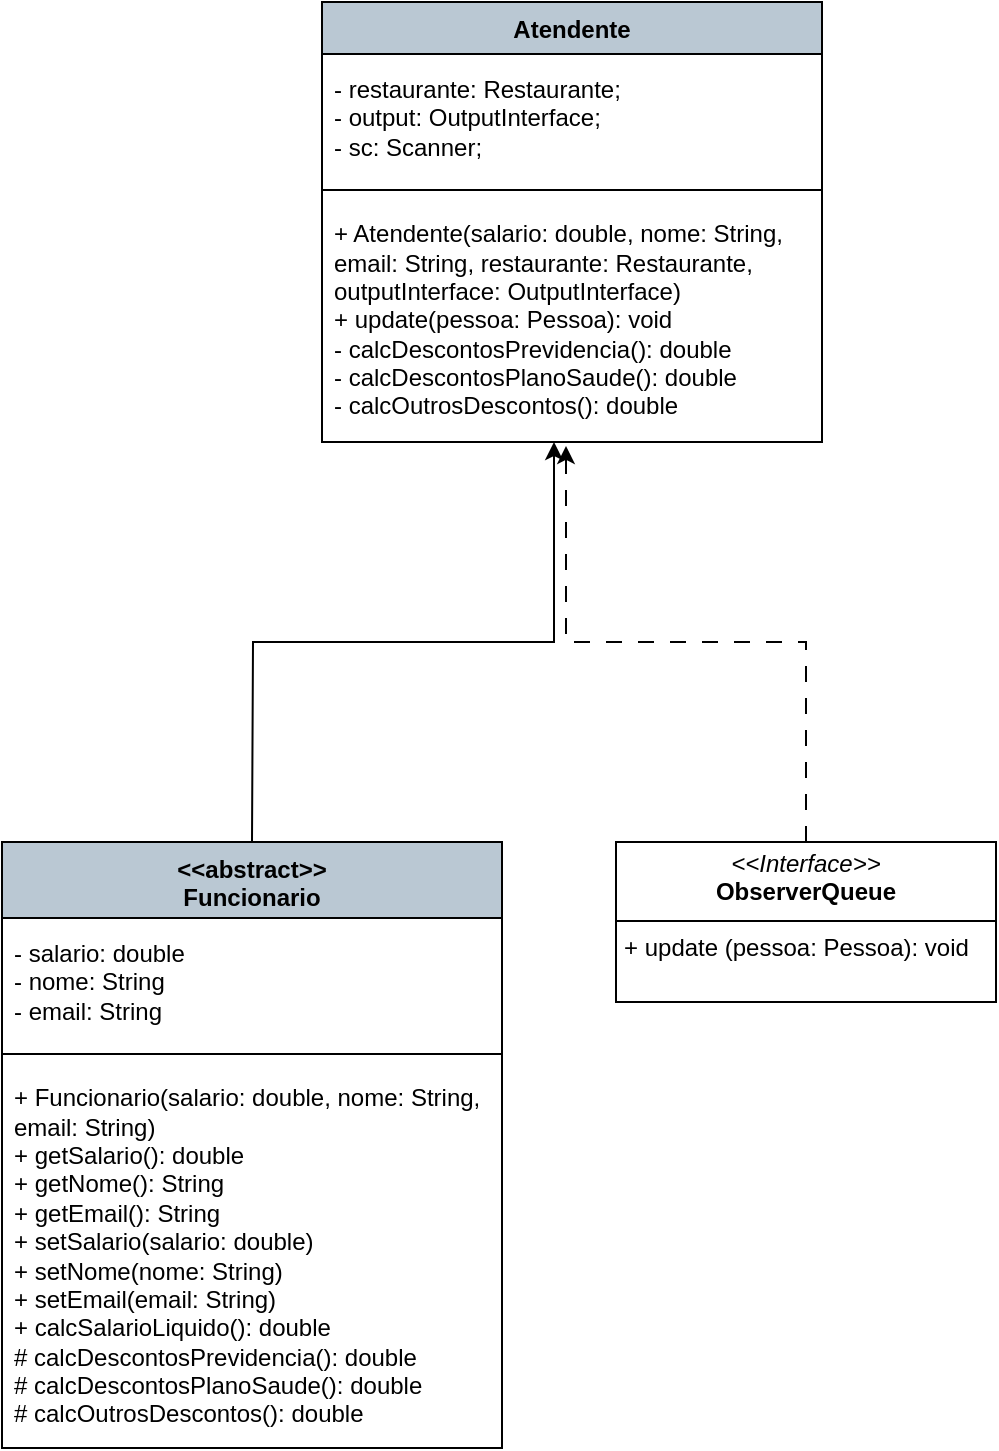 <mxfile version="24.9.1">
  <diagram name="Página-1" id="qFLeECpiVSSG4R4dW_2p">
    <mxGraphModel dx="1389" dy="1896" grid="1" gridSize="10" guides="1" tooltips="1" connect="1" arrows="1" fold="1" page="1" pageScale="1" pageWidth="827" pageHeight="1169" math="0" shadow="0">
      <root>
        <mxCell id="0" />
        <mxCell id="1" parent="0" />
        <mxCell id="15VXjRFH1mYvy2I7MtMX-4" value="Atendente" style="swimlane;fontStyle=1;align=center;verticalAlign=top;childLayout=stackLayout;horizontal=1;startSize=26;horizontalStack=0;resizeParent=1;resizeParentMax=0;resizeLast=0;collapsible=1;marginBottom=0;whiteSpace=wrap;html=1;fillColor=#BAC8D3;" vertex="1" parent="1">
          <mxGeometry x="-560" y="-700" width="250" height="220" as="geometry" />
        </mxCell>
        <mxCell id="15VXjRFH1mYvy2I7MtMX-5" value="- restaurante: Restaurante;&lt;div&gt;&lt;span style=&quot;background-color: initial;&quot;&gt;- output: OutputInterface;&lt;/span&gt;&lt;/div&gt;&lt;div&gt;&lt;span style=&quot;background-color: initial;&quot;&gt;- sc: Scanner;&lt;/span&gt;&lt;/div&gt;" style="text;strokeColor=none;fillColor=none;align=left;verticalAlign=middle;spacingLeft=4;spacingRight=4;overflow=hidden;rotatable=0;points=[[0,0.5],[1,0.5]];portConstraint=eastwest;whiteSpace=wrap;html=1;" vertex="1" parent="15VXjRFH1mYvy2I7MtMX-4">
          <mxGeometry y="26" width="250" height="64" as="geometry" />
        </mxCell>
        <mxCell id="15VXjRFH1mYvy2I7MtMX-6" value="" style="line;strokeWidth=1;fillColor=none;align=left;verticalAlign=middle;spacingTop=-1;spacingLeft=3;spacingRight=3;rotatable=0;labelPosition=right;points=[];portConstraint=eastwest;strokeColor=inherit;" vertex="1" parent="15VXjRFH1mYvy2I7MtMX-4">
          <mxGeometry y="90" width="250" height="8" as="geometry" />
        </mxCell>
        <mxCell id="15VXjRFH1mYvy2I7MtMX-7" value="+ Atendente(salario: double,&amp;nbsp;nome: String, email: String,&amp;nbsp;restaurante: Restaurante, outputInterface:&amp;nbsp;OutputInterface)&amp;nbsp;&lt;br&gt;+ update(pessoa: Pessoa): void&amp;nbsp;&lt;div&gt;- calcDescontosPrevidencia():&amp;nbsp;double&amp;nbsp;&lt;/div&gt;&lt;div&gt;- calcDescontosPlanoSaude():&amp;nbsp;double&amp;nbsp;&lt;br&gt;- calcOutrosDescontos():&amp;nbsp;double&amp;nbsp; &amp;nbsp; &amp;nbsp; &amp;nbsp; &amp;nbsp;&amp;nbsp;&lt;/div&gt;" style="text;strokeColor=none;fillColor=none;align=left;verticalAlign=middle;spacingLeft=4;spacingRight=4;overflow=hidden;rotatable=0;points=[[0,0.5],[1,0.5]];portConstraint=eastwest;whiteSpace=wrap;html=1;" vertex="1" parent="15VXjRFH1mYvy2I7MtMX-4">
          <mxGeometry y="98" width="250" height="122" as="geometry" />
        </mxCell>
        <mxCell id="15VXjRFH1mYvy2I7MtMX-9" value="&lt;p style=&quot;margin:0px;margin-top:4px;text-align:center;&quot;&gt;&lt;i&gt;&amp;lt;&amp;lt;Interface&amp;gt;&amp;gt;&lt;/i&gt;&lt;br&gt;&lt;b&gt;ObserverQueue&lt;/b&gt;&lt;/p&gt;&lt;hr size=&quot;1&quot; style=&quot;border-style:solid;&quot;&gt;&lt;p style=&quot;margin:0px;margin-left:4px;&quot;&gt;+ update (pessoa: Pessoa): void&lt;br&gt;&lt;/p&gt;" style="verticalAlign=top;align=left;overflow=fill;html=1;whiteSpace=wrap;" vertex="1" parent="1">
          <mxGeometry x="-413" y="-280" width="190" height="80" as="geometry" />
        </mxCell>
        <mxCell id="15VXjRFH1mYvy2I7MtMX-10" style="edgeStyle=orthogonalEdgeStyle;rounded=0;orthogonalLoop=1;jettySize=auto;html=1;entryX=0.464;entryY=1;entryDx=0;entryDy=0;entryPerimeter=0;" edge="1" parent="1" target="15VXjRFH1mYvy2I7MtMX-7">
          <mxGeometry relative="1" as="geometry">
            <mxPoint x="-595" y="-280" as="sourcePoint" />
          </mxGeometry>
        </mxCell>
        <mxCell id="15VXjRFH1mYvy2I7MtMX-11" style="edgeStyle=orthogonalEdgeStyle;rounded=0;orthogonalLoop=1;jettySize=auto;html=1;entryX=0.488;entryY=1.016;entryDx=0;entryDy=0;entryPerimeter=0;dashed=1;dashPattern=8 8;" edge="1" parent="1" source="15VXjRFH1mYvy2I7MtMX-9" target="15VXjRFH1mYvy2I7MtMX-7">
          <mxGeometry relative="1" as="geometry">
            <Array as="points">
              <mxPoint x="-318" y="-380" />
              <mxPoint x="-438" y="-380" />
            </Array>
          </mxGeometry>
        </mxCell>
        <mxCell id="15VXjRFH1mYvy2I7MtMX-12" value="&amp;lt;&amp;lt;abstract&amp;gt;&amp;gt;&lt;div&gt;Funcionario&lt;/div&gt;" style="swimlane;fontStyle=1;align=center;verticalAlign=top;childLayout=stackLayout;horizontal=1;startSize=38;horizontalStack=0;resizeParent=1;resizeParentMax=0;resizeLast=0;collapsible=1;marginBottom=0;whiteSpace=wrap;html=1;fillColor=#BAC8D3;" vertex="1" parent="1">
          <mxGeometry x="-720" y="-280" width="250" height="303" as="geometry" />
        </mxCell>
        <mxCell id="15VXjRFH1mYvy2I7MtMX-13" value="- salario: double&lt;div&gt;- nome: String&amp;nbsp;&lt;/div&gt;&lt;div&gt;- email: String&amp;nbsp; &amp;nbsp;&lt;br&gt;&lt;/div&gt;" style="text;strokeColor=none;fillColor=none;align=left;verticalAlign=middle;spacingLeft=4;spacingRight=4;overflow=hidden;rotatable=0;points=[[0,0.5],[1,0.5]];portConstraint=eastwest;whiteSpace=wrap;html=1;" vertex="1" parent="15VXjRFH1mYvy2I7MtMX-12">
          <mxGeometry y="38" width="250" height="64" as="geometry" />
        </mxCell>
        <mxCell id="15VXjRFH1mYvy2I7MtMX-14" value="" style="line;strokeWidth=1;fillColor=none;align=left;verticalAlign=middle;spacingTop=-1;spacingLeft=3;spacingRight=3;rotatable=0;labelPosition=right;points=[];portConstraint=eastwest;strokeColor=inherit;" vertex="1" parent="15VXjRFH1mYvy2I7MtMX-12">
          <mxGeometry y="102" width="250" height="8" as="geometry" />
        </mxCell>
        <mxCell id="15VXjRFH1mYvy2I7MtMX-15" value="&lt;div&gt;+ Funcionario(salario: double, nome: String, email: String)&lt;/div&gt;&lt;div&gt;+ getSalario(): double&amp;nbsp;&lt;/div&gt;&lt;div&gt;+ getNome(): String&amp;nbsp;&lt;/div&gt;&lt;div&gt;+ getEmail(): String&amp;nbsp;&lt;/div&gt;&lt;div&gt;+ setSalario(salario: double)&amp;nbsp;&lt;/div&gt;&lt;div&gt;+ setNome(nome: String)&amp;nbsp;&lt;/div&gt;&lt;div&gt;+ setEmail(email: String)&amp;nbsp;&lt;/div&gt;&lt;div&gt;+ calcSalarioLiquido(): double&amp;nbsp;&lt;/div&gt;&lt;div&gt;# calcDescontosPrevidencia():&amp;nbsp;double&amp;nbsp;&lt;/div&gt;&lt;div&gt;# calcDescontosPlanoSaude():&amp;nbsp;double&amp;nbsp;&lt;/div&gt;&lt;div&gt;# calcOutrosDescontos():&amp;nbsp;double&amp;nbsp;&amp;nbsp; &amp;nbsp;&amp;nbsp;&lt;/div&gt;" style="text;strokeColor=none;fillColor=none;align=left;verticalAlign=middle;spacingLeft=4;spacingRight=4;overflow=hidden;rotatable=0;points=[[0,0.5],[1,0.5]];portConstraint=eastwest;whiteSpace=wrap;html=1;" vertex="1" parent="15VXjRFH1mYvy2I7MtMX-12">
          <mxGeometry y="110" width="250" height="193" as="geometry" />
        </mxCell>
      </root>
    </mxGraphModel>
  </diagram>
</mxfile>
